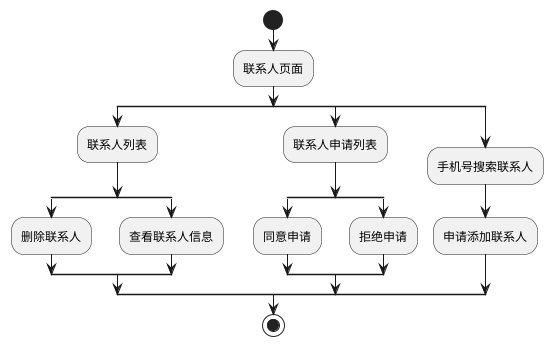 @startuml
start
:联系人页面;
split
:联系人列表;
    split
    :删除联系人;
    split again
    :查看联系人信息;
    end split
split again
:联系人申请列表;
    split
    :同意申请;
    split again
    :拒绝申请;
    end split
split again
:手机号搜索联系人;
:申请添加联系人;
end split
stop
@enduml